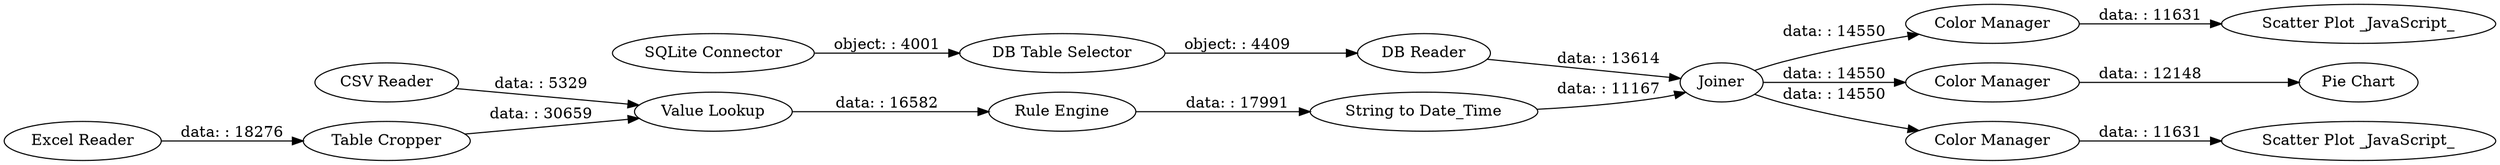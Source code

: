 digraph {
	"-1527408119861419549_273" [label="String to Date_Time"]
	"-1527408119861419549_424" [label="CSV Reader"]
	"-1527408119861419549_371" [label="Color Manager"]
	"-1527408119861419549_271" [label="Value Lookup"]
	"-1527408119861419549_382" [label="Scatter Plot _JavaScript_"]
	"-1527408119861419549_435" [label="Scatter Plot _JavaScript_"]
	"-1527408119861419549_406" [label="SQLite Connector"]
	"-1527408119861419549_266" [label="Table Cropper"]
	"-1527408119861419549_433" [label="Color Manager"]
	"-1527408119861419549_434" [label="Color Manager"]
	"-1527408119861419549_272" [label="Rule Engine"]
	"-1527408119861419549_437" [label="Pie Chart"]
	"-1527408119861419549_426" [label="Excel Reader"]
	"-1527408119861419549_368" [label=Joiner]
	"-1527408119861419549_403" [label="DB Table Selector"]
	"-1527408119861419549_404" [label="DB Reader"]
	"-1527408119861419549_406" -> "-1527408119861419549_403" [label="object: : 4001"]
	"-1527408119861419549_371" -> "-1527408119861419549_382" [label="data: : 11631"]
	"-1527408119861419549_404" -> "-1527408119861419549_368" [label="data: : 13614"]
	"-1527408119861419549_272" -> "-1527408119861419549_273" [label="data: : 17991"]
	"-1527408119861419549_433" -> "-1527408119861419549_437" [label="data: : 12148"]
	"-1527408119861419549_266" -> "-1527408119861419549_271" [label="data: : 30659"]
	"-1527408119861419549_271" -> "-1527408119861419549_272" [label="data: : 16582"]
	"-1527408119861419549_368" -> "-1527408119861419549_434" [label="data: : 14550"]
	"-1527408119861419549_424" -> "-1527408119861419549_271" [label="data: : 5329"]
	"-1527408119861419549_426" -> "-1527408119861419549_266" [label="data: : 18276"]
	"-1527408119861419549_434" -> "-1527408119861419549_435" [label="data: : 11631"]
	"-1527408119861419549_273" -> "-1527408119861419549_368" [label="data: : 11167"]
	"-1527408119861419549_368" -> "-1527408119861419549_433" [label="data: : 14550"]
	"-1527408119861419549_368" -> "-1527408119861419549_371" [label="data: : 14550"]
	"-1527408119861419549_403" -> "-1527408119861419549_404" [label="object: : 4409"]
	rankdir=LR
}
